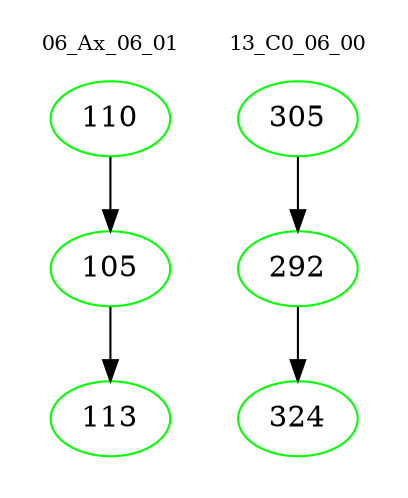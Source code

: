 digraph{
subgraph cluster_0 {
color = white
label = "06_Ax_06_01";
fontsize=10;
T0_110 [label="110", color="green"]
T0_110 -> T0_105 [color="black"]
T0_105 [label="105", color="green"]
T0_105 -> T0_113 [color="black"]
T0_113 [label="113", color="green"]
}
subgraph cluster_1 {
color = white
label = "13_C0_06_00";
fontsize=10;
T1_305 [label="305", color="green"]
T1_305 -> T1_292 [color="black"]
T1_292 [label="292", color="green"]
T1_292 -> T1_324 [color="black"]
T1_324 [label="324", color="green"]
}
}
